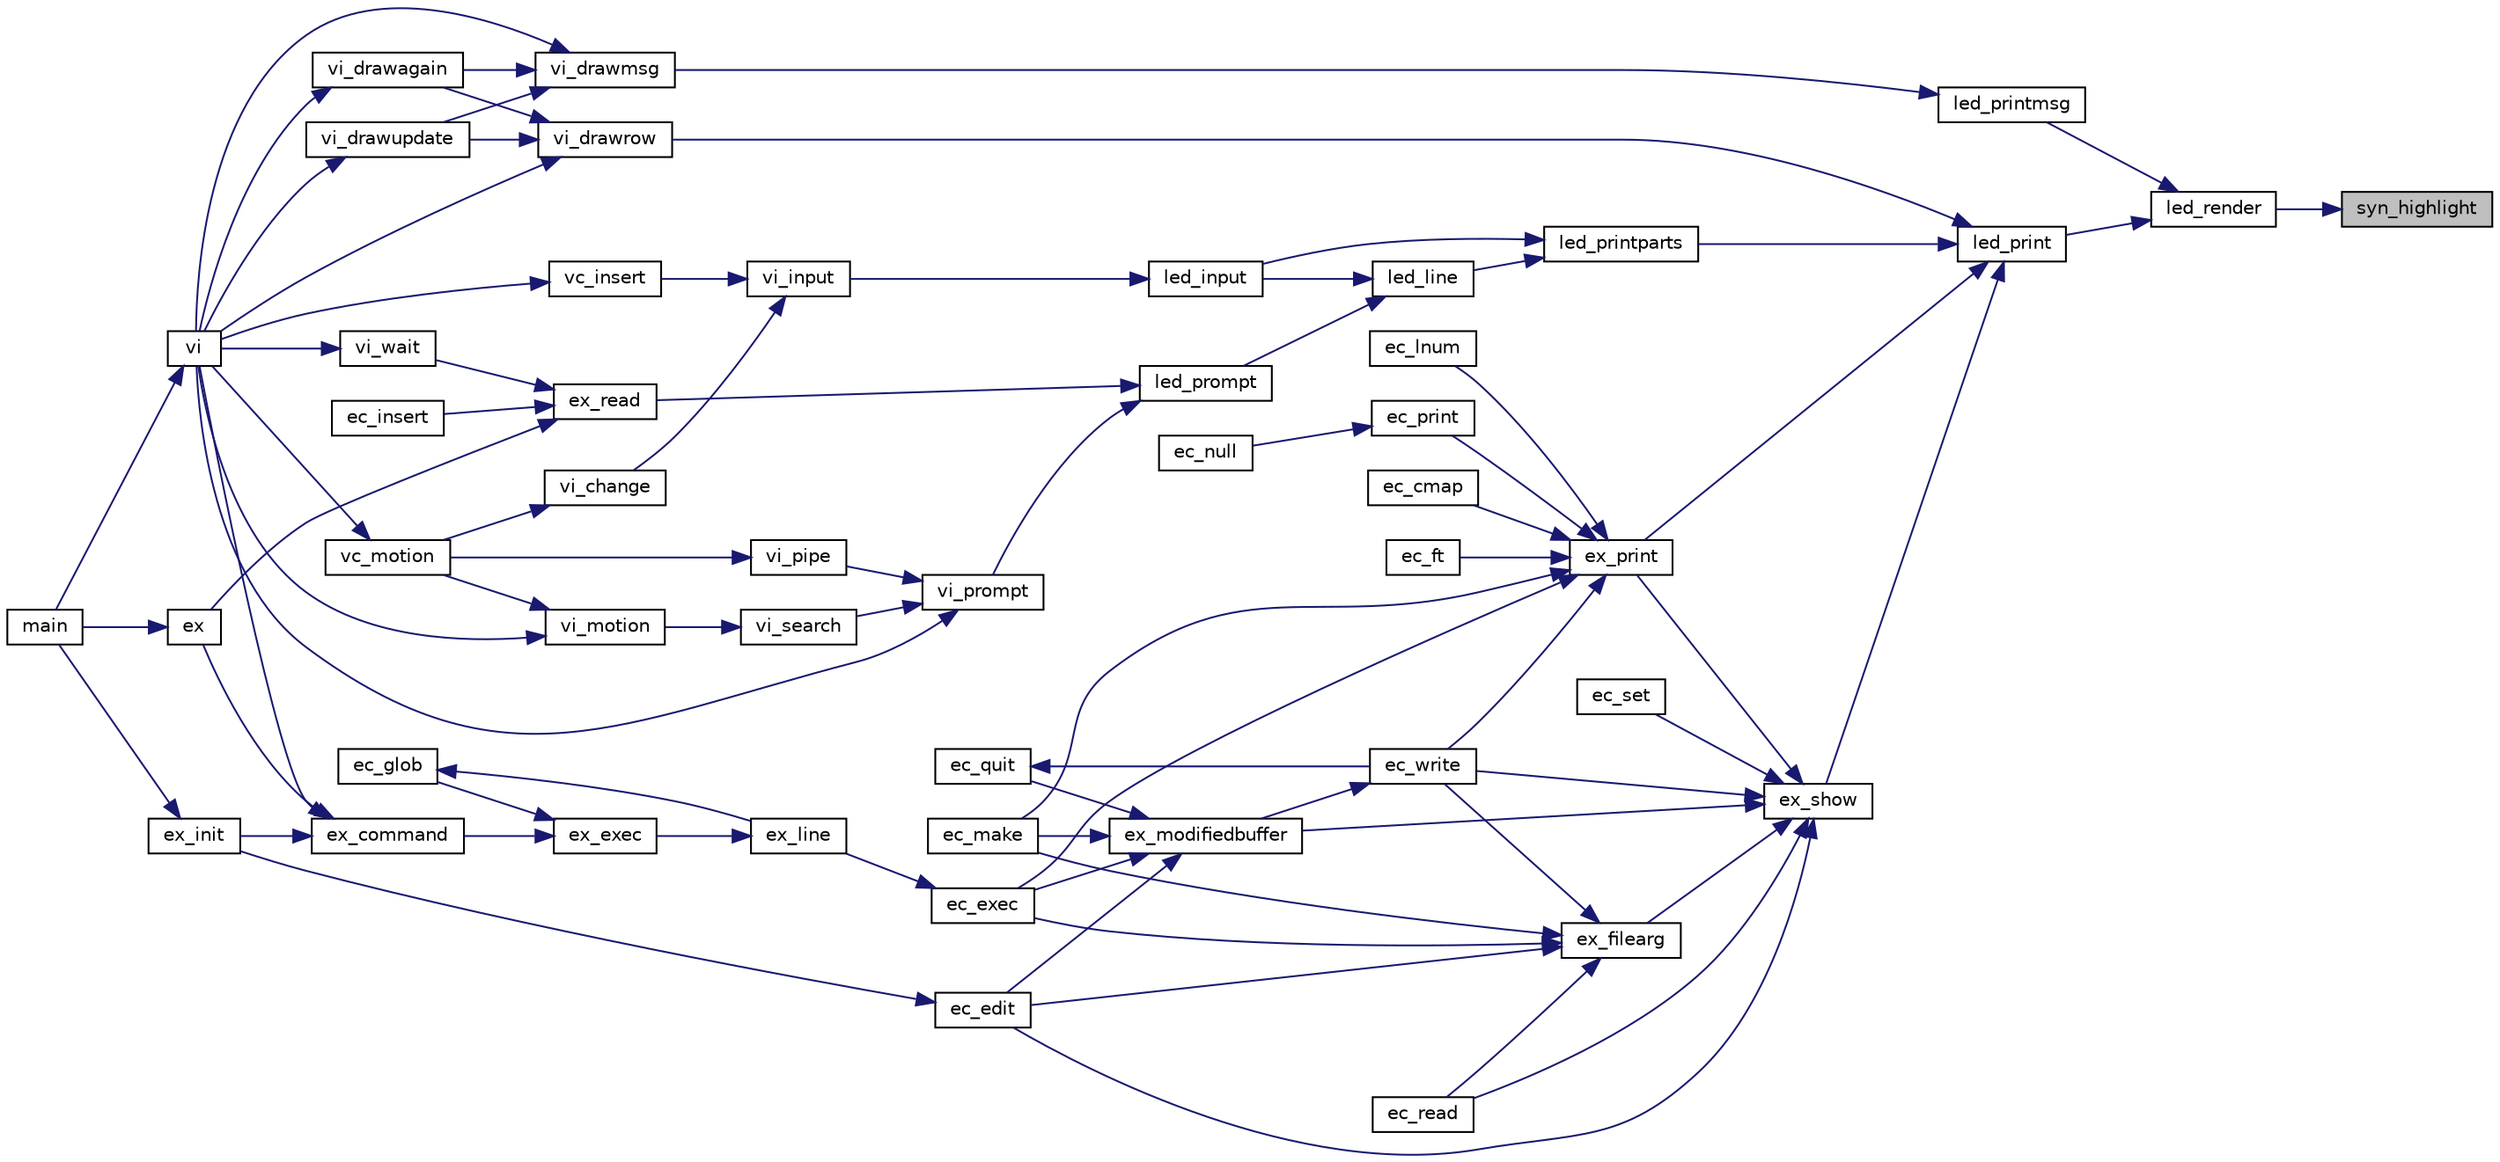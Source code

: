 digraph "syn_highlight"
{
 // INTERACTIVE_SVG=YES
 // LATEX_PDF_SIZE
  edge [fontname="Helvetica",fontsize="10",labelfontname="Helvetica",labelfontsize="10"];
  node [fontname="Helvetica",fontsize="10",shape=record];
  rankdir="RL";
  Node1 [label="syn_highlight",height=0.2,width=0.4,color="black", fillcolor="grey75", style="filled", fontcolor="black",tooltip=" "];
  Node1 -> Node2 [dir="back",color="midnightblue",fontsize="10",style="solid",fontname="Helvetica"];
  Node2 [label="led_render",height=0.2,width=0.4,color="black", fillcolor="white", style="filled",URL="$led_8c.html#ad30f796594398b70e4ce9687b11bcdd9",tooltip=" "];
  Node2 -> Node3 [dir="back",color="midnightblue",fontsize="10",style="solid",fontname="Helvetica"];
  Node3 [label="led_print",height=0.2,width=0.4,color="black", fillcolor="white", style="filled",URL="$vi_8h.html#a4356f8fc86e72c470f35f0a5e4385576",tooltip=" "];
  Node3 -> Node4 [dir="back",color="midnightblue",fontsize="10",style="solid",fontname="Helvetica"];
  Node4 [label="ex_print",height=0.2,width=0.4,color="black", fillcolor="white", style="filled",URL="$vi_8h.html#a075721180ea187be49c7164dcff34122",tooltip=" "];
  Node4 -> Node5 [dir="back",color="midnightblue",fontsize="10",style="solid",fontname="Helvetica"];
  Node5 [label="ec_cmap",height=0.2,width=0.4,color="black", fillcolor="white", style="filled",URL="$ex_8c.html#a86b4adba0c96621f01383b9bacba4a01",tooltip=" "];
  Node4 -> Node6 [dir="back",color="midnightblue",fontsize="10",style="solid",fontname="Helvetica"];
  Node6 [label="ec_exec",height=0.2,width=0.4,color="black", fillcolor="white", style="filled",URL="$ex_8c.html#adcd83f163f659bd2596bcfc25d74bde9",tooltip=" "];
  Node6 -> Node7 [dir="back",color="midnightblue",fontsize="10",style="solid",fontname="Helvetica"];
  Node7 [label="ex_line",height=0.2,width=0.4,color="black", fillcolor="white", style="filled",URL="$ex_8c.html#a7d848d20211b2e1c868dde98ec5dfae9",tooltip=" "];
  Node7 -> Node8 [dir="back",color="midnightblue",fontsize="10",style="solid",fontname="Helvetica"];
  Node8 [label="ex_exec",height=0.2,width=0.4,color="black", fillcolor="white", style="filled",URL="$ex_8c.html#ab15ebfef933256d9741128e2ddf3f9b5",tooltip=" "];
  Node8 -> Node9 [dir="back",color="midnightblue",fontsize="10",style="solid",fontname="Helvetica"];
  Node9 [label="ec_glob",height=0.2,width=0.4,color="black", fillcolor="white", style="filled",URL="$ex_8c.html#a70c571bdde329a65e216c19b4aeaa628",tooltip=" "];
  Node9 -> Node7 [dir="back",color="midnightblue",fontsize="10",style="solid",fontname="Helvetica"];
  Node8 -> Node10 [dir="back",color="midnightblue",fontsize="10",style="solid",fontname="Helvetica"];
  Node10 [label="ex_command",height=0.2,width=0.4,color="black", fillcolor="white", style="filled",URL="$vi_8h.html#aa75c73cccb4878ec06ea5bf5b1b02295",tooltip=" "];
  Node10 -> Node11 [dir="back",color="midnightblue",fontsize="10",style="solid",fontname="Helvetica"];
  Node11 [label="ex",height=0.2,width=0.4,color="black", fillcolor="white", style="filled",URL="$vi_8h.html#ac395e51f25330a6e6033b6d0d22b2076",tooltip=" "];
  Node11 -> Node12 [dir="back",color="midnightblue",fontsize="10",style="solid",fontname="Helvetica"];
  Node12 [label="main",height=0.2,width=0.4,color="black", fillcolor="white", style="filled",URL="$vi_8c.html#a0ddf1224851353fc92bfbff6f499fa97",tooltip=" "];
  Node10 -> Node13 [dir="back",color="midnightblue",fontsize="10",style="solid",fontname="Helvetica"];
  Node13 [label="ex_init",height=0.2,width=0.4,color="black", fillcolor="white", style="filled",URL="$vi_8h.html#abe53b5c10f94f20cd5ed024371615fa1",tooltip=" "];
  Node13 -> Node12 [dir="back",color="midnightblue",fontsize="10",style="solid",fontname="Helvetica"];
  Node10 -> Node14 [dir="back",color="midnightblue",fontsize="10",style="solid",fontname="Helvetica"];
  Node14 [label="vi",height=0.2,width=0.4,color="black", fillcolor="white", style="filled",URL="$vi_8c.html#a8d808e0f3453afe6600673ee1ea5f828",tooltip=" "];
  Node14 -> Node12 [dir="back",color="midnightblue",fontsize="10",style="solid",fontname="Helvetica"];
  Node4 -> Node15 [dir="back",color="midnightblue",fontsize="10",style="solid",fontname="Helvetica"];
  Node15 [label="ec_ft",height=0.2,width=0.4,color="black", fillcolor="white", style="filled",URL="$ex_8c.html#a96a40531d1096a618d29639f2e42710b",tooltip=" "];
  Node4 -> Node16 [dir="back",color="midnightblue",fontsize="10",style="solid",fontname="Helvetica"];
  Node16 [label="ec_lnum",height=0.2,width=0.4,color="black", fillcolor="white", style="filled",URL="$ex_8c.html#a1d45a70b724f4cccae2ab746c711ebb1",tooltip=" "];
  Node4 -> Node17 [dir="back",color="midnightblue",fontsize="10",style="solid",fontname="Helvetica"];
  Node17 [label="ec_make",height=0.2,width=0.4,color="black", fillcolor="white", style="filled",URL="$ex_8c.html#aa69f426ff9728078fbb36f448c624a90",tooltip=" "];
  Node4 -> Node18 [dir="back",color="midnightblue",fontsize="10",style="solid",fontname="Helvetica"];
  Node18 [label="ec_print",height=0.2,width=0.4,color="black", fillcolor="white", style="filled",URL="$ex_8c.html#ad2c1a9505aa3097bac242b47a367f11d",tooltip=" "];
  Node18 -> Node19 [dir="back",color="midnightblue",fontsize="10",style="solid",fontname="Helvetica"];
  Node19 [label="ec_null",height=0.2,width=0.4,color="black", fillcolor="white", style="filled",URL="$ex_8c.html#affb8197a8f988443aadf1bf2800a0d0b",tooltip=" "];
  Node4 -> Node20 [dir="back",color="midnightblue",fontsize="10",style="solid",fontname="Helvetica"];
  Node20 [label="ec_write",height=0.2,width=0.4,color="black", fillcolor="white", style="filled",URL="$ex_8c.html#a057b67e2d4f23df3ad50a9d3ec86125b",tooltip=" "];
  Node20 -> Node21 [dir="back",color="midnightblue",fontsize="10",style="solid",fontname="Helvetica"];
  Node21 [label="ex_modifiedbuffer",height=0.2,width=0.4,color="black", fillcolor="white", style="filled",URL="$ex_8c.html#ab0cb848a971a3b2c09fcb456d887dd6b",tooltip=" "];
  Node21 -> Node22 [dir="back",color="midnightblue",fontsize="10",style="solid",fontname="Helvetica"];
  Node22 [label="ec_edit",height=0.2,width=0.4,color="black", fillcolor="white", style="filled",URL="$ex_8c.html#a8059390ad69866fa8e14bdb2521d4dc2",tooltip=" "];
  Node22 -> Node13 [dir="back",color="midnightblue",fontsize="10",style="solid",fontname="Helvetica"];
  Node21 -> Node6 [dir="back",color="midnightblue",fontsize="10",style="solid",fontname="Helvetica"];
  Node21 -> Node17 [dir="back",color="midnightblue",fontsize="10",style="solid",fontname="Helvetica"];
  Node21 -> Node23 [dir="back",color="midnightblue",fontsize="10",style="solid",fontname="Helvetica"];
  Node23 [label="ec_quit",height=0.2,width=0.4,color="black", fillcolor="white", style="filled",URL="$ex_8c.html#a87eef446de152fad41ce88a9a343b87d",tooltip=" "];
  Node23 -> Node20 [dir="back",color="midnightblue",fontsize="10",style="solid",fontname="Helvetica"];
  Node3 -> Node24 [dir="back",color="midnightblue",fontsize="10",style="solid",fontname="Helvetica"];
  Node24 [label="ex_show",height=0.2,width=0.4,color="black", fillcolor="white", style="filled",URL="$vi_8h.html#ad27b2fbb84601eb4c5af3b1f28feac75",tooltip=" "];
  Node24 -> Node22 [dir="back",color="midnightblue",fontsize="10",style="solid",fontname="Helvetica"];
  Node24 -> Node25 [dir="back",color="midnightblue",fontsize="10",style="solid",fontname="Helvetica"];
  Node25 [label="ec_read",height=0.2,width=0.4,color="black", fillcolor="white", style="filled",URL="$ex_8c.html#add0e79e1f1e3d45f4eaa6fbe5c1ca443",tooltip=" "];
  Node24 -> Node26 [dir="back",color="midnightblue",fontsize="10",style="solid",fontname="Helvetica"];
  Node26 [label="ec_set",height=0.2,width=0.4,color="black", fillcolor="white", style="filled",URL="$ex_8c.html#a98764f0b4faf5fd4b8baff03a7d73a6e",tooltip=" "];
  Node24 -> Node20 [dir="back",color="midnightblue",fontsize="10",style="solid",fontname="Helvetica"];
  Node24 -> Node27 [dir="back",color="midnightblue",fontsize="10",style="solid",fontname="Helvetica"];
  Node27 [label="ex_filearg",height=0.2,width=0.4,color="black", fillcolor="white", style="filled",URL="$ex_8c.html#a2b8907dfb6e95eb16e8a0f1ce0fe5bb6",tooltip=" "];
  Node27 -> Node22 [dir="back",color="midnightblue",fontsize="10",style="solid",fontname="Helvetica"];
  Node27 -> Node6 [dir="back",color="midnightblue",fontsize="10",style="solid",fontname="Helvetica"];
  Node27 -> Node17 [dir="back",color="midnightblue",fontsize="10",style="solid",fontname="Helvetica"];
  Node27 -> Node25 [dir="back",color="midnightblue",fontsize="10",style="solid",fontname="Helvetica"];
  Node27 -> Node20 [dir="back",color="midnightblue",fontsize="10",style="solid",fontname="Helvetica"];
  Node24 -> Node21 [dir="back",color="midnightblue",fontsize="10",style="solid",fontname="Helvetica"];
  Node24 -> Node4 [dir="back",color="midnightblue",fontsize="10",style="solid",fontname="Helvetica"];
  Node3 -> Node28 [dir="back",color="midnightblue",fontsize="10",style="solid",fontname="Helvetica"];
  Node28 [label="led_printparts",height=0.2,width=0.4,color="black", fillcolor="white", style="filled",URL="$led_8c.html#ae938cbff964c214e7e4f6aff4d5ce0f7",tooltip=" "];
  Node28 -> Node29 [dir="back",color="midnightblue",fontsize="10",style="solid",fontname="Helvetica"];
  Node29 [label="led_input",height=0.2,width=0.4,color="black", fillcolor="white", style="filled",URL="$vi_8h.html#ae72255a31cec31233723c101d9465d07",tooltip=" "];
  Node29 -> Node30 [dir="back",color="midnightblue",fontsize="10",style="solid",fontname="Helvetica"];
  Node30 [label="vi_input",height=0.2,width=0.4,color="black", fillcolor="white", style="filled",URL="$vi_8c.html#a653f6b0359cef492e11f404c4bf469b9",tooltip=" "];
  Node30 -> Node31 [dir="back",color="midnightblue",fontsize="10",style="solid",fontname="Helvetica"];
  Node31 [label="vc_insert",height=0.2,width=0.4,color="black", fillcolor="white", style="filled",URL="$vi_8c.html#a8bb357a77ed61da8858f138c6fa672a6",tooltip=" "];
  Node31 -> Node14 [dir="back",color="midnightblue",fontsize="10",style="solid",fontname="Helvetica"];
  Node30 -> Node32 [dir="back",color="midnightblue",fontsize="10",style="solid",fontname="Helvetica"];
  Node32 [label="vi_change",height=0.2,width=0.4,color="black", fillcolor="white", style="filled",URL="$vi_8c.html#ae37b094c3bb647d8c1a4ac4e858ce518",tooltip=" "];
  Node32 -> Node33 [dir="back",color="midnightblue",fontsize="10",style="solid",fontname="Helvetica"];
  Node33 [label="vc_motion",height=0.2,width=0.4,color="black", fillcolor="white", style="filled",URL="$vi_8c.html#a06cbc6eb843436a0e77e07cbab0c4538",tooltip=" "];
  Node33 -> Node14 [dir="back",color="midnightblue",fontsize="10",style="solid",fontname="Helvetica"];
  Node28 -> Node34 [dir="back",color="midnightblue",fontsize="10",style="solid",fontname="Helvetica"];
  Node34 [label="led_line",height=0.2,width=0.4,color="black", fillcolor="white", style="filled",URL="$led_8c.html#a617ec615e86687b5c10df33b271256c8",tooltip=" "];
  Node34 -> Node29 [dir="back",color="midnightblue",fontsize="10",style="solid",fontname="Helvetica"];
  Node34 -> Node35 [dir="back",color="midnightblue",fontsize="10",style="solid",fontname="Helvetica"];
  Node35 [label="led_prompt",height=0.2,width=0.4,color="black", fillcolor="white", style="filled",URL="$vi_8h.html#a173bb468e1e2a066136316f98b49c108",tooltip=" "];
  Node35 -> Node36 [dir="back",color="midnightblue",fontsize="10",style="solid",fontname="Helvetica"];
  Node36 [label="ex_read",height=0.2,width=0.4,color="black", fillcolor="white", style="filled",URL="$vi_8h.html#a7ba56272fe1a7d523192729a0bb5edf7",tooltip=" "];
  Node36 -> Node37 [dir="back",color="midnightblue",fontsize="10",style="solid",fontname="Helvetica"];
  Node37 [label="ec_insert",height=0.2,width=0.4,color="black", fillcolor="white", style="filled",URL="$ex_8c.html#a0908784dc65be2da119a6b72ef96dec2",tooltip=" "];
  Node36 -> Node11 [dir="back",color="midnightblue",fontsize="10",style="solid",fontname="Helvetica"];
  Node36 -> Node38 [dir="back",color="midnightblue",fontsize="10",style="solid",fontname="Helvetica"];
  Node38 [label="vi_wait",height=0.2,width=0.4,color="black", fillcolor="white", style="filled",URL="$vi_8c.html#a9d85e9ed087401367529ab86a5dbf0c5",tooltip=" "];
  Node38 -> Node14 [dir="back",color="midnightblue",fontsize="10",style="solid",fontname="Helvetica"];
  Node35 -> Node39 [dir="back",color="midnightblue",fontsize="10",style="solid",fontname="Helvetica"];
  Node39 [label="vi_prompt",height=0.2,width=0.4,color="black", fillcolor="white", style="filled",URL="$vi_8c.html#a57965473297aad4c4333fdd3897c11f3",tooltip=" "];
  Node39 -> Node14 [dir="back",color="midnightblue",fontsize="10",style="solid",fontname="Helvetica"];
  Node39 -> Node40 [dir="back",color="midnightblue",fontsize="10",style="solid",fontname="Helvetica"];
  Node40 [label="vi_pipe",height=0.2,width=0.4,color="black", fillcolor="white", style="filled",URL="$vi_8c.html#ab8e0c9b9d2ef5161c6a3a8828606df5f",tooltip=" "];
  Node40 -> Node33 [dir="back",color="midnightblue",fontsize="10",style="solid",fontname="Helvetica"];
  Node39 -> Node41 [dir="back",color="midnightblue",fontsize="10",style="solid",fontname="Helvetica"];
  Node41 [label="vi_search",height=0.2,width=0.4,color="black", fillcolor="white", style="filled",URL="$vi_8c.html#a93701c59617d4f96cbaa207e89178f87",tooltip=" "];
  Node41 -> Node42 [dir="back",color="midnightblue",fontsize="10",style="solid",fontname="Helvetica"];
  Node42 [label="vi_motion",height=0.2,width=0.4,color="black", fillcolor="white", style="filled",URL="$vi_8c.html#aaa4777ea0715ea846346d0f27a0cfa3f",tooltip=" "];
  Node42 -> Node33 [dir="back",color="midnightblue",fontsize="10",style="solid",fontname="Helvetica"];
  Node42 -> Node14 [dir="back",color="midnightblue",fontsize="10",style="solid",fontname="Helvetica"];
  Node3 -> Node43 [dir="back",color="midnightblue",fontsize="10",style="solid",fontname="Helvetica"];
  Node43 [label="vi_drawrow",height=0.2,width=0.4,color="black", fillcolor="white", style="filled",URL="$vi_8c.html#af48ebb44cac26d2c52f0ada762be5bf6",tooltip=" "];
  Node43 -> Node14 [dir="back",color="midnightblue",fontsize="10",style="solid",fontname="Helvetica"];
  Node43 -> Node44 [dir="back",color="midnightblue",fontsize="10",style="solid",fontname="Helvetica"];
  Node44 [label="vi_drawagain",height=0.2,width=0.4,color="black", fillcolor="white", style="filled",URL="$vi_8c.html#a2b620fa68325e1b708f07af90f50c3d8",tooltip=" "];
  Node44 -> Node14 [dir="back",color="midnightblue",fontsize="10",style="solid",fontname="Helvetica"];
  Node43 -> Node45 [dir="back",color="midnightblue",fontsize="10",style="solid",fontname="Helvetica"];
  Node45 [label="vi_drawupdate",height=0.2,width=0.4,color="black", fillcolor="white", style="filled",URL="$vi_8c.html#a9896bc9688f6102408f66aa0ad7e64f9",tooltip=" "];
  Node45 -> Node14 [dir="back",color="midnightblue",fontsize="10",style="solid",fontname="Helvetica"];
  Node2 -> Node46 [dir="back",color="midnightblue",fontsize="10",style="solid",fontname="Helvetica"];
  Node46 [label="led_printmsg",height=0.2,width=0.4,color="black", fillcolor="white", style="filled",URL="$vi_8h.html#a7838c5ed4623338b3fa9b2c6da4485eb",tooltip=" "];
  Node46 -> Node47 [dir="back",color="midnightblue",fontsize="10",style="solid",fontname="Helvetica"];
  Node47 [label="vi_drawmsg",height=0.2,width=0.4,color="black", fillcolor="white", style="filled",URL="$vi_8c.html#aa59b6f8d6056ad376a3a5ec45ce1686b",tooltip=" "];
  Node47 -> Node14 [dir="back",color="midnightblue",fontsize="10",style="solid",fontname="Helvetica"];
  Node47 -> Node44 [dir="back",color="midnightblue",fontsize="10",style="solid",fontname="Helvetica"];
  Node47 -> Node45 [dir="back",color="midnightblue",fontsize="10",style="solid",fontname="Helvetica"];
}
